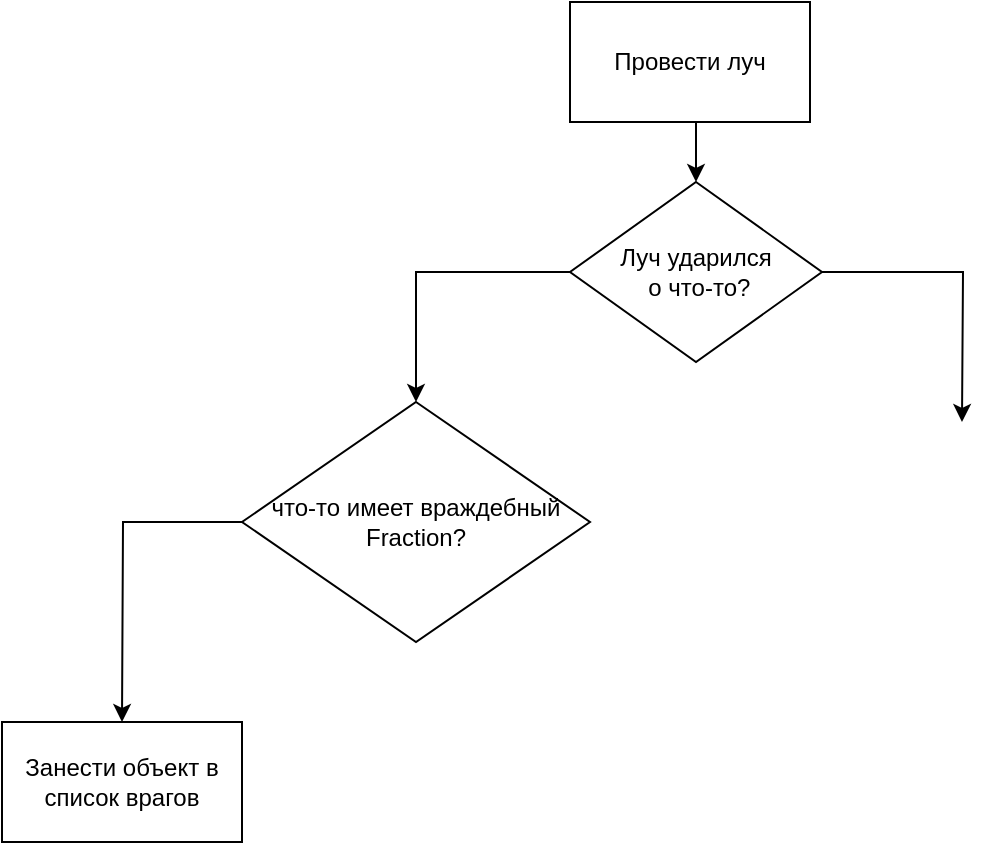 <mxfile version="15.5.8" type="device"><diagram id="14sa4hhUc9_HNXxF1qAl" name="Page-1"><mxGraphModel dx="1038" dy="547" grid="1" gridSize="10" guides="1" tooltips="1" connect="1" arrows="1" fold="1" page="1" pageScale="1" pageWidth="827" pageHeight="1169" math="0" shadow="0"><root><mxCell id="0"/><mxCell id="1" parent="0"/><mxCell id="1KYHnZaHaZe82CZGkN8g-3" style="edgeStyle=orthogonalEdgeStyle;rounded=0;orthogonalLoop=1;jettySize=auto;html=1;exitX=0.5;exitY=1;exitDx=0;exitDy=0;entryX=0.5;entryY=0;entryDx=0;entryDy=0;" edge="1" parent="1" source="1KYHnZaHaZe82CZGkN8g-1" target="1KYHnZaHaZe82CZGkN8g-2"><mxGeometry relative="1" as="geometry"/></mxCell><mxCell id="1KYHnZaHaZe82CZGkN8g-1" value="Провести луч" style="rounded=0;whiteSpace=wrap;html=1;" vertex="1" parent="1"><mxGeometry x="354" y="110" width="120" height="60" as="geometry"/></mxCell><mxCell id="1KYHnZaHaZe82CZGkN8g-5" style="edgeStyle=orthogonalEdgeStyle;rounded=0;orthogonalLoop=1;jettySize=auto;html=1;exitX=0;exitY=0.5;exitDx=0;exitDy=0;entryX=0.5;entryY=0;entryDx=0;entryDy=0;" edge="1" parent="1" source="1KYHnZaHaZe82CZGkN8g-2" target="1KYHnZaHaZe82CZGkN8g-8"><mxGeometry relative="1" as="geometry"><mxPoint x="290" y="320" as="targetPoint"/></mxGeometry></mxCell><mxCell id="1KYHnZaHaZe82CZGkN8g-6" style="edgeStyle=orthogonalEdgeStyle;rounded=0;orthogonalLoop=1;jettySize=auto;html=1;exitX=1;exitY=0.5;exitDx=0;exitDy=0;" edge="1" parent="1" source="1KYHnZaHaZe82CZGkN8g-2"><mxGeometry relative="1" as="geometry"><mxPoint x="550" y="320" as="targetPoint"/></mxGeometry></mxCell><mxCell id="1KYHnZaHaZe82CZGkN8g-2" value="Луч ударился&lt;br&gt;&amp;nbsp;о что-то?" style="rhombus;whiteSpace=wrap;html=1;" vertex="1" parent="1"><mxGeometry x="354" y="200" width="126" height="90" as="geometry"/></mxCell><mxCell id="1KYHnZaHaZe82CZGkN8g-9" style="edgeStyle=orthogonalEdgeStyle;rounded=0;orthogonalLoop=1;jettySize=auto;html=1;exitX=0;exitY=0.5;exitDx=0;exitDy=0;" edge="1" parent="1" source="1KYHnZaHaZe82CZGkN8g-8"><mxGeometry relative="1" as="geometry"><mxPoint x="130" y="470" as="targetPoint"/></mxGeometry></mxCell><mxCell id="1KYHnZaHaZe82CZGkN8g-8" value="что-то имеет враждебный Fraction?" style="rhombus;whiteSpace=wrap;html=1;" vertex="1" parent="1"><mxGeometry x="190" y="310" width="174" height="120" as="geometry"/></mxCell><mxCell id="1KYHnZaHaZe82CZGkN8g-10" value="Занести объект в список врагов" style="rounded=0;whiteSpace=wrap;html=1;" vertex="1" parent="1"><mxGeometry x="70" y="470" width="120" height="60" as="geometry"/></mxCell></root></mxGraphModel></diagram></mxfile>